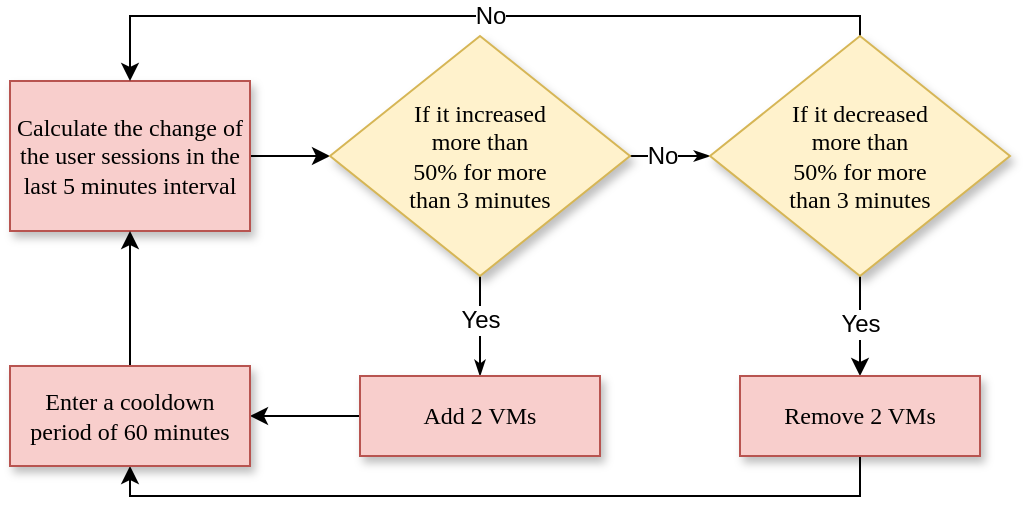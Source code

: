 <mxfile version="14.9.3" type="device"><diagram name="Page-1" id="edf60f1a-56cd-e834-aa8a-f176f3a09ee4"><mxGraphModel dx="630" dy="333" grid="1" gridSize="10" guides="1" tooltips="1" connect="1" arrows="1" fold="1" page="1" pageScale="1" pageWidth="1100" pageHeight="850" background="none" math="0" shadow="0"><root><mxCell id="0"/><mxCell id="1" parent="0"/><mxCell id="7GQEZGBGNUvKIiBMPDxb-1" style="edgeStyle=orthogonalEdgeStyle;rounded=0;orthogonalLoop=1;jettySize=auto;html=1;" parent="1" source="60e70716793133e9-13" target="60e70716793133e9-14" edge="1"><mxGeometry relative="1" as="geometry"/></mxCell><mxCell id="60e70716793133e9-13" value="&lt;font style=&quot;font-size: 12px&quot;&gt;Calculate the change of the user sessions in the last 5 minutes interval&lt;/font&gt;" style="whiteSpace=wrap;html=1;rounded=0;shadow=1;labelBackgroundColor=none;strokeWidth=1;fontFamily=Verdana;fontSize=8;align=center;fillColor=#f8cecc;strokeColor=#b85450;" parent="1" vertex="1"><mxGeometry x="90" y="432.5" width="120" height="75" as="geometry"/></mxCell><mxCell id="60e70716793133e9-43" value="" style="edgeStyle=orthogonalEdgeStyle;rounded=0;html=1;labelBackgroundColor=none;startSize=5;endArrow=classicThin;endFill=1;endSize=5;jettySize=auto;orthogonalLoop=1;strokeWidth=1;fontFamily=Verdana;fontSize=8" parent="1" source="60e70716793133e9-14" target="k50hhaPoMbF2bwz3h-Nv-1" edge="1"><mxGeometry x="-0.667" y="10" relative="1" as="geometry"><mxPoint as="offset"/><mxPoint x="450" y="470" as="targetPoint"/></mxGeometry></mxCell><mxCell id="7GQEZGBGNUvKIiBMPDxb-8" value="No" style="edgeLabel;html=1;align=center;verticalAlign=middle;resizable=0;points=[];fontSize=12;" parent="60e70716793133e9-43" vertex="1" connectable="0"><mxGeometry x="-0.219" relative="1" as="geometry"><mxPoint as="offset"/></mxGeometry></mxCell><mxCell id="60e70716793133e9-44" value="" style="edgeStyle=orthogonalEdgeStyle;rounded=0;html=1;labelBackgroundColor=none;startSize=5;endArrow=classicThin;endFill=1;endSize=5;jettySize=auto;orthogonalLoop=1;strokeWidth=1;fontFamily=Verdana;fontSize=8" parent="1" source="60e70716793133e9-14" target="60e70716793133e9-16" edge="1"><mxGeometry x="-0.5" y="-10" relative="1" as="geometry"><mxPoint as="offset"/></mxGeometry></mxCell><mxCell id="7GQEZGBGNUvKIiBMPDxb-9" value="Yes" style="edgeLabel;html=1;align=center;verticalAlign=middle;resizable=0;points=[];fontSize=12;" parent="60e70716793133e9-44" vertex="1" connectable="0"><mxGeometry x="-0.117" y="-1" relative="1" as="geometry"><mxPoint x="1" as="offset"/></mxGeometry></mxCell><mxCell id="60e70716793133e9-14" value="&lt;font style=&quot;font-size: 12px&quot;&gt;If it increased &lt;br&gt;more than&lt;br&gt;50% for more &lt;br&gt;than 3 minutes&lt;/font&gt;" style="rhombus;whiteSpace=wrap;html=1;rounded=0;shadow=1;labelBackgroundColor=none;strokeWidth=1;fontFamily=Verdana;fontSize=8;align=center;fillColor=#fff2cc;strokeColor=#d6b656;" parent="1" vertex="1"><mxGeometry x="250" y="410" width="150" height="120" as="geometry"/></mxCell><mxCell id="7GQEZGBGNUvKIiBMPDxb-12" style="edgeStyle=orthogonalEdgeStyle;rounded=0;orthogonalLoop=1;jettySize=auto;html=1;" parent="1" source="60e70716793133e9-16" target="7GQEZGBGNUvKIiBMPDxb-10" edge="1"><mxGeometry relative="1" as="geometry"><Array as="points"><mxPoint x="280" y="590"/><mxPoint x="280" y="590"/></Array></mxGeometry></mxCell><mxCell id="60e70716793133e9-16" value="&lt;font style=&quot;font-size: 12px&quot;&gt;Add 2 VMs&lt;/font&gt;" style="whiteSpace=wrap;html=1;rounded=0;shadow=1;labelBackgroundColor=none;strokeWidth=1;fontFamily=Verdana;fontSize=8;align=center;fillColor=#f8cecc;strokeColor=#b85450;" parent="1" vertex="1"><mxGeometry x="265" y="580" width="120" height="40" as="geometry"/></mxCell><mxCell id="7GQEZGBGNUvKIiBMPDxb-4" style="edgeStyle=orthogonalEdgeStyle;rounded=0;orthogonalLoop=1;jettySize=auto;html=1;" parent="1" source="k50hhaPoMbF2bwz3h-Nv-1" target="7GQEZGBGNUvKIiBMPDxb-3" edge="1"><mxGeometry relative="1" as="geometry"><mxPoint x="500" y="510" as="sourcePoint"/></mxGeometry></mxCell><mxCell id="7GQEZGBGNUvKIiBMPDxb-5" value="Yes" style="edgeLabel;html=1;align=center;verticalAlign=middle;resizable=0;points=[];fontSize=12;" parent="7GQEZGBGNUvKIiBMPDxb-4" vertex="1" connectable="0"><mxGeometry x="-0.18" y="1" relative="1" as="geometry"><mxPoint x="-1" y="3" as="offset"/></mxGeometry></mxCell><mxCell id="7GQEZGBGNUvKIiBMPDxb-16" style="edgeStyle=orthogonalEdgeStyle;rounded=0;orthogonalLoop=1;jettySize=auto;html=1;" parent="1" source="k50hhaPoMbF2bwz3h-Nv-1" target="60e70716793133e9-13" edge="1"><mxGeometry relative="1" as="geometry"><Array as="points"><mxPoint x="515" y="400"/><mxPoint x="150" y="400"/></Array><mxPoint x="500" y="430" as="sourcePoint"/></mxGeometry></mxCell><mxCell id="7GQEZGBGNUvKIiBMPDxb-17" value="&lt;font style=&quot;font-size: 12px&quot;&gt;No&lt;/font&gt;" style="edgeLabel;html=1;align=center;verticalAlign=middle;resizable=0;points=[];" parent="7GQEZGBGNUvKIiBMPDxb-16" vertex="1" connectable="0"><mxGeometry x="-0.358" relative="1" as="geometry"><mxPoint x="-64" as="offset"/></mxGeometry></mxCell><mxCell id="7GQEZGBGNUvKIiBMPDxb-11" style="edgeStyle=orthogonalEdgeStyle;rounded=0;orthogonalLoop=1;jettySize=auto;html=1;" parent="1" source="7GQEZGBGNUvKIiBMPDxb-3" target="7GQEZGBGNUvKIiBMPDxb-10" edge="1"><mxGeometry relative="1" as="geometry"><Array as="points"><mxPoint x="515" y="640"/><mxPoint x="150" y="640"/></Array></mxGeometry></mxCell><mxCell id="7GQEZGBGNUvKIiBMPDxb-3" value="&lt;font style=&quot;font-size: 12px&quot;&gt;Remove 2 VMs&lt;/font&gt;" style="whiteSpace=wrap;html=1;rounded=0;shadow=1;labelBackgroundColor=none;strokeWidth=1;fontFamily=Verdana;fontSize=8;align=center;fillColor=#f8cecc;strokeColor=#b85450;" parent="1" vertex="1"><mxGeometry x="455" y="580" width="120" height="40" as="geometry"/></mxCell><mxCell id="7GQEZGBGNUvKIiBMPDxb-13" style="edgeStyle=orthogonalEdgeStyle;rounded=0;orthogonalLoop=1;jettySize=auto;html=1;" parent="1" source="7GQEZGBGNUvKIiBMPDxb-10" target="60e70716793133e9-13" edge="1"><mxGeometry relative="1" as="geometry"/></mxCell><mxCell id="7GQEZGBGNUvKIiBMPDxb-10" value="&lt;font style=&quot;font-size: 12px&quot;&gt;Enter a cooldown period of 60 minutes&lt;/font&gt;" style="whiteSpace=wrap;html=1;rounded=0;shadow=1;labelBackgroundColor=none;strokeWidth=1;fontFamily=Verdana;fontSize=8;align=center;fillColor=#f8cecc;strokeColor=#b85450;" parent="1" vertex="1"><mxGeometry x="90" y="575" width="120" height="50" as="geometry"/></mxCell><mxCell id="k50hhaPoMbF2bwz3h-Nv-1" value="&lt;font style=&quot;font-size: 12px&quot;&gt;If it decreased &lt;br&gt;more than&lt;br&gt;50% for more &lt;br&gt;than 3 minutes&lt;/font&gt;" style="rhombus;whiteSpace=wrap;html=1;rounded=0;shadow=1;labelBackgroundColor=none;strokeWidth=1;fontFamily=Verdana;fontSize=8;align=center;fillColor=#fff2cc;strokeColor=#d6b656;" vertex="1" parent="1"><mxGeometry x="440" y="410" width="150" height="120" as="geometry"/></mxCell></root></mxGraphModel></diagram></mxfile>